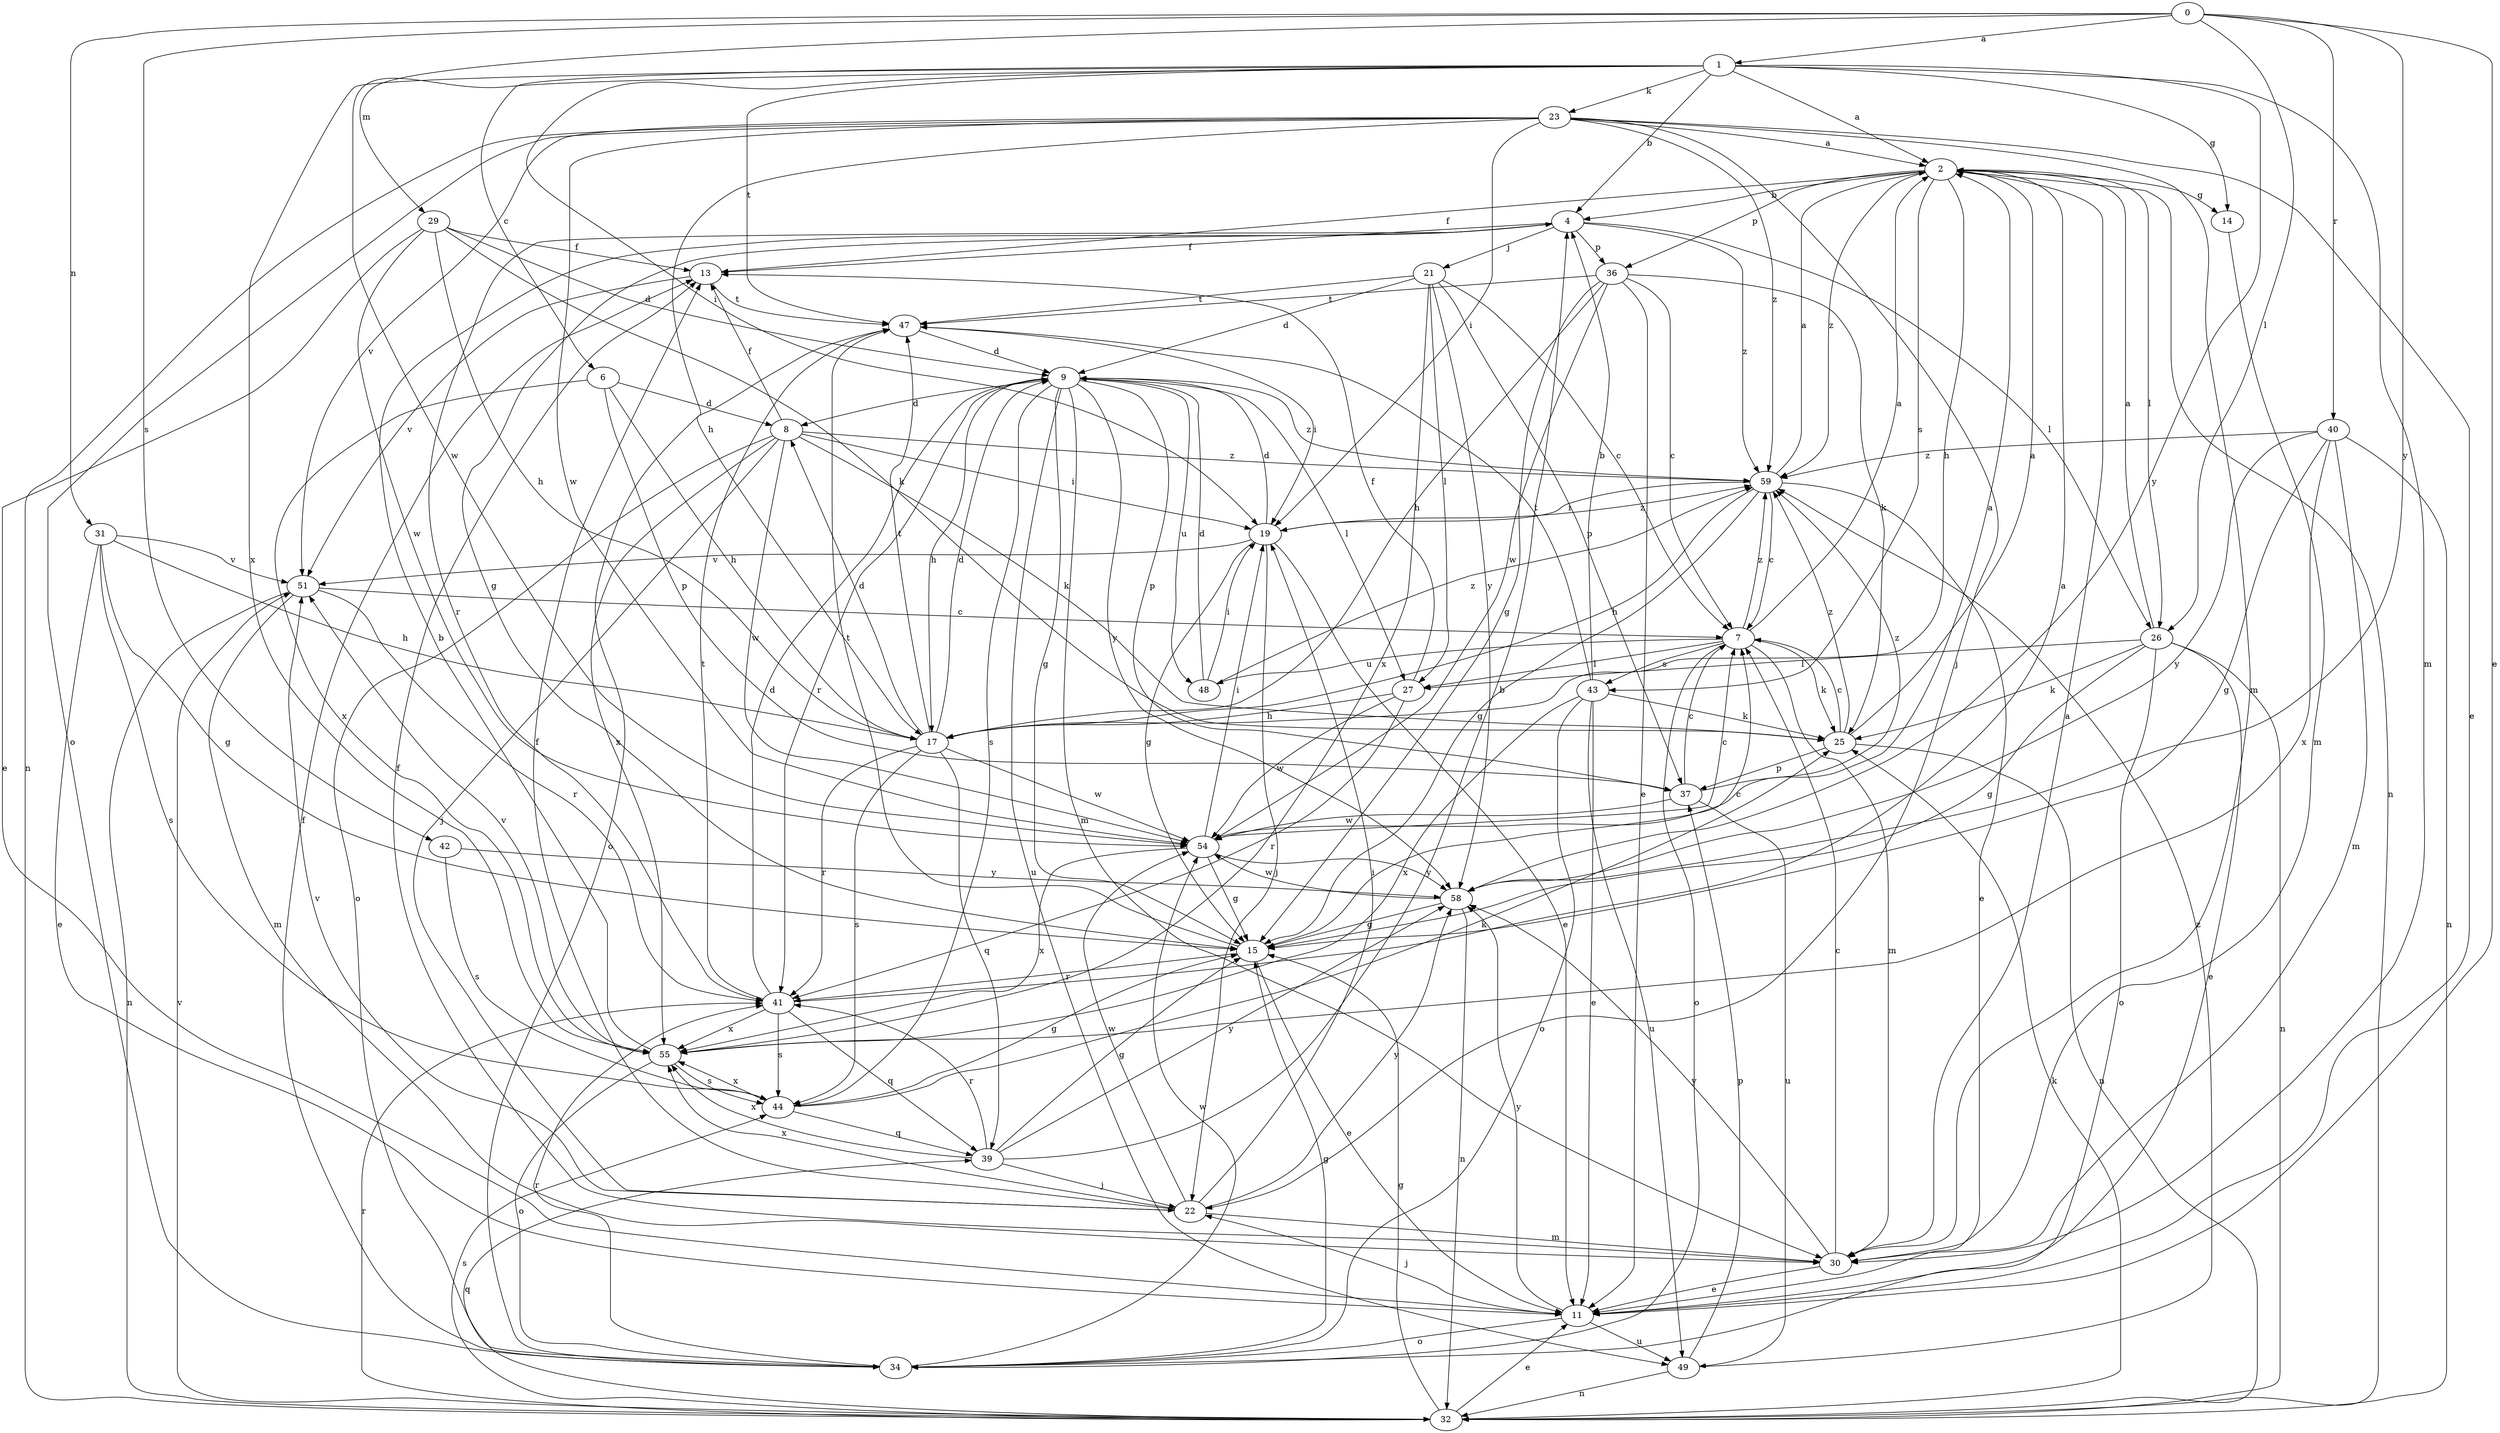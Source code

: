 strict digraph  {
0;
1;
2;
4;
6;
7;
8;
9;
11;
13;
14;
15;
17;
19;
21;
22;
23;
25;
26;
27;
29;
30;
31;
32;
34;
36;
37;
39;
40;
41;
42;
43;
44;
47;
48;
49;
51;
54;
55;
58;
59;
0 -> 1  [label=a];
0 -> 11  [label=e];
0 -> 26  [label=l];
0 -> 29  [label=m];
0 -> 31  [label=n];
0 -> 40  [label=r];
0 -> 42  [label=s];
0 -> 58  [label=y];
1 -> 2  [label=a];
1 -> 4  [label=b];
1 -> 6  [label=c];
1 -> 14  [label=g];
1 -> 19  [label=i];
1 -> 23  [label=k];
1 -> 30  [label=m];
1 -> 47  [label=t];
1 -> 54  [label=w];
1 -> 55  [label=x];
1 -> 58  [label=y];
2 -> 4  [label=b];
2 -> 13  [label=f];
2 -> 14  [label=g];
2 -> 17  [label=h];
2 -> 26  [label=l];
2 -> 32  [label=n];
2 -> 36  [label=p];
2 -> 43  [label=s];
2 -> 59  [label=z];
4 -> 13  [label=f];
4 -> 15  [label=g];
4 -> 21  [label=j];
4 -> 26  [label=l];
4 -> 36  [label=p];
4 -> 41  [label=r];
4 -> 59  [label=z];
6 -> 8  [label=d];
6 -> 17  [label=h];
6 -> 37  [label=p];
6 -> 55  [label=x];
7 -> 2  [label=a];
7 -> 25  [label=k];
7 -> 27  [label=l];
7 -> 30  [label=m];
7 -> 34  [label=o];
7 -> 43  [label=s];
7 -> 48  [label=u];
7 -> 59  [label=z];
8 -> 13  [label=f];
8 -> 19  [label=i];
8 -> 22  [label=j];
8 -> 25  [label=k];
8 -> 34  [label=o];
8 -> 54  [label=w];
8 -> 55  [label=x];
8 -> 59  [label=z];
9 -> 8  [label=d];
9 -> 15  [label=g];
9 -> 17  [label=h];
9 -> 27  [label=l];
9 -> 30  [label=m];
9 -> 37  [label=p];
9 -> 41  [label=r];
9 -> 44  [label=s];
9 -> 48  [label=u];
9 -> 49  [label=u];
9 -> 58  [label=y];
9 -> 59  [label=z];
11 -> 22  [label=j];
11 -> 34  [label=o];
11 -> 49  [label=u];
11 -> 58  [label=y];
13 -> 47  [label=t];
13 -> 51  [label=v];
14 -> 30  [label=m];
15 -> 7  [label=c];
15 -> 11  [label=e];
15 -> 41  [label=r];
15 -> 47  [label=t];
17 -> 8  [label=d];
17 -> 9  [label=d];
17 -> 39  [label=q];
17 -> 41  [label=r];
17 -> 44  [label=s];
17 -> 47  [label=t];
17 -> 54  [label=w];
19 -> 9  [label=d];
19 -> 11  [label=e];
19 -> 15  [label=g];
19 -> 22  [label=j];
19 -> 51  [label=v];
19 -> 59  [label=z];
21 -> 7  [label=c];
21 -> 9  [label=d];
21 -> 27  [label=l];
21 -> 37  [label=p];
21 -> 47  [label=t];
21 -> 55  [label=x];
21 -> 58  [label=y];
22 -> 13  [label=f];
22 -> 19  [label=i];
22 -> 30  [label=m];
22 -> 51  [label=v];
22 -> 54  [label=w];
22 -> 55  [label=x];
22 -> 58  [label=y];
23 -> 2  [label=a];
23 -> 11  [label=e];
23 -> 17  [label=h];
23 -> 19  [label=i];
23 -> 22  [label=j];
23 -> 30  [label=m];
23 -> 32  [label=n];
23 -> 34  [label=o];
23 -> 51  [label=v];
23 -> 54  [label=w];
23 -> 59  [label=z];
25 -> 2  [label=a];
25 -> 7  [label=c];
25 -> 32  [label=n];
25 -> 37  [label=p];
25 -> 59  [label=z];
26 -> 2  [label=a];
26 -> 11  [label=e];
26 -> 15  [label=g];
26 -> 25  [label=k];
26 -> 27  [label=l];
26 -> 32  [label=n];
26 -> 34  [label=o];
27 -> 13  [label=f];
27 -> 17  [label=h];
27 -> 41  [label=r];
27 -> 54  [label=w];
29 -> 9  [label=d];
29 -> 11  [label=e];
29 -> 13  [label=f];
29 -> 17  [label=h];
29 -> 25  [label=k];
29 -> 54  [label=w];
30 -> 2  [label=a];
30 -> 7  [label=c];
30 -> 11  [label=e];
30 -> 13  [label=f];
30 -> 58  [label=y];
31 -> 11  [label=e];
31 -> 15  [label=g];
31 -> 17  [label=h];
31 -> 44  [label=s];
31 -> 51  [label=v];
32 -> 11  [label=e];
32 -> 15  [label=g];
32 -> 25  [label=k];
32 -> 39  [label=q];
32 -> 41  [label=r];
32 -> 44  [label=s];
32 -> 51  [label=v];
34 -> 13  [label=f];
34 -> 15  [label=g];
34 -> 41  [label=r];
34 -> 54  [label=w];
36 -> 7  [label=c];
36 -> 11  [label=e];
36 -> 15  [label=g];
36 -> 17  [label=h];
36 -> 25  [label=k];
36 -> 47  [label=t];
36 -> 54  [label=w];
37 -> 7  [label=c];
37 -> 49  [label=u];
37 -> 54  [label=w];
37 -> 59  [label=z];
39 -> 4  [label=b];
39 -> 15  [label=g];
39 -> 22  [label=j];
39 -> 41  [label=r];
39 -> 55  [label=x];
39 -> 58  [label=y];
40 -> 15  [label=g];
40 -> 30  [label=m];
40 -> 32  [label=n];
40 -> 55  [label=x];
40 -> 58  [label=y];
40 -> 59  [label=z];
41 -> 2  [label=a];
41 -> 9  [label=d];
41 -> 39  [label=q];
41 -> 44  [label=s];
41 -> 47  [label=t];
41 -> 55  [label=x];
42 -> 44  [label=s];
42 -> 58  [label=y];
43 -> 4  [label=b];
43 -> 11  [label=e];
43 -> 25  [label=k];
43 -> 34  [label=o];
43 -> 47  [label=t];
43 -> 49  [label=u];
43 -> 55  [label=x];
44 -> 15  [label=g];
44 -> 25  [label=k];
44 -> 39  [label=q];
44 -> 55  [label=x];
47 -> 9  [label=d];
47 -> 19  [label=i];
47 -> 34  [label=o];
48 -> 9  [label=d];
48 -> 19  [label=i];
48 -> 59  [label=z];
49 -> 32  [label=n];
49 -> 37  [label=p];
49 -> 59  [label=z];
51 -> 7  [label=c];
51 -> 30  [label=m];
51 -> 32  [label=n];
51 -> 41  [label=r];
54 -> 2  [label=a];
54 -> 7  [label=c];
54 -> 15  [label=g];
54 -> 19  [label=i];
54 -> 55  [label=x];
54 -> 58  [label=y];
55 -> 4  [label=b];
55 -> 34  [label=o];
55 -> 44  [label=s];
55 -> 51  [label=v];
58 -> 15  [label=g];
58 -> 32  [label=n];
58 -> 54  [label=w];
59 -> 2  [label=a];
59 -> 7  [label=c];
59 -> 11  [label=e];
59 -> 15  [label=g];
59 -> 17  [label=h];
59 -> 19  [label=i];
}
